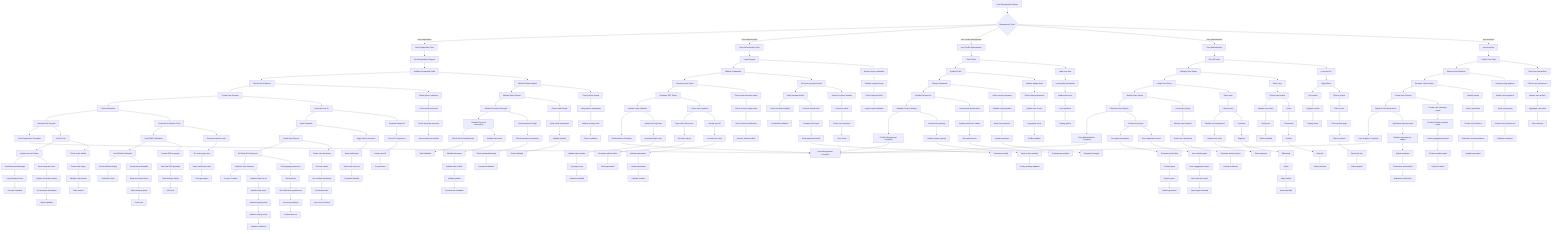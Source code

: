 %% User Management System
%% View at https://mermaid.live
flowchart TD
  A[User Management System] --> B{Management Type?}
  B -->|User Registration| C[User Registration Flow]
  B -->|User Authentication| D[User Authentication Flow]
  B -->|User Profile Management| E[User Profile Management]
  B -->|User Administration| F[User Administration]
  B -->|User Analytics| G[User Analytics]
  
  %% User Registration Flow
  C --> C1[User Registration Request]
  C1 --> C2[Validate Registration Data]
  C2 --> C3[Check User Existence]
  C3 --> C4[Create User Account]
  C4 --> C5[Send Verification]
  C5 --> C6[Activate User Account]
  C6 --> C7[User Registration Complete]
  
  %% Registration Data Validation
  C2 --> C2A[Validate Phone Number]
  C2A --> C2B[Validate Email Format]
  C2B --> C2C[Validate Password Strength]
  C2C --> C2D[Validate Personal Information]
  C2D --> C2E[Check Data Completeness]
  C2E --> C2F[Data Validated]
  
  %% Phone Number Validation
  C2A --> C2A1[Check phone format]
  C2A1 --> C2A2[Verify phone uniqueness]
  C2A2 --> C2A3[Validate country code]
  C2A3 --> C2A4[Phone validated]
  
  %% Email Validation
  C2B --> C2B1[Check email format]
  C2B1 --> C2B2[Verify email uniqueness]
  C2B2 --> C2B3[Validate domain]
  C2B3 --> C2B4[Email validated]
  
  %% Password Validation
  C2C --> C2C1[Check password length]
  C2C1 --> C2C2[Check password complexity]
  C2C2 --> C2C3[Check password history]
  C2C3 --> C2C4[Password validated]
  
  %% Personal Information Validation
  C2D --> C2D1[Validate first name]
  C2D1 --> C2D2[Validate last name]
  C2D2 --> C2D3[Validate date of birth]
  C2D3 --> C2D4[Validate gender]
  C2D4 --> C2D5[Personal info validated]
  
  %% Check User Existence
  C3 --> C3A[Check phone existence]
  C3A --> C3B[Check email existence]
  C3B --> C3C[Check duplicate accounts]
  C3C --> C3D[User uniqueness verified]
  
  %% Create User Account
  C4 --> C4A[Generate User ID]
  C4A --> C4B[Hash Password]
  C4B --> C4C[Create User Record]
  C4C --> C4D[Set Default Preferences]
  C4D --> C4E[Initialize User Statistics]
  C4E --> C4F[Account Created]
  
  %% Generate User ID
  C4A --> C4A1[Generate unique ID]
  C4A1 --> C4A2[Check ID uniqueness]
  C4A2 --> C4A3[Assign user ID]
  C4A3 --> C4A4[ID generated]
  
  %% Hash Password
  C4B --> C4B1[Apply salt to password]
  C4B1 --> C4B2[Hash with bcrypt]
  C4B2 --> C4B3[Store hash securely]
  C4B3 --> C4B4[Password hashed]
  
  %% Create User Record
  C4C --> C4C1[Create user document]
  C4C1 --> C4C2[Set user status]
  C4C2 --> C4C3[Set creation timestamp]
  C4C3 --> C4C4[Set default roles]
  C4C4 --> C4C5[User record created]
  
  %% Set Default Preferences
  C4D --> C4D1[Set language preference]
  C4D1 --> C4D2[Set timezone]
  C4D2 --> C4D3[Set notification preferences]
  C4D3 --> C4D4[Set privacy settings]
  C4D4 --> C4D5[Preferences set]
  
  %% Initialize User Statistics
  C4E --> C4E1[Initialize order count]
  C4E1 --> C4E2[Initialize total spent]
  C4E2 --> C4E3[Initialize loyalty points]
  C4E3 --> C4E4[Initialize activity score]
  C4E4 --> C4E5[Statistics initialized]
  
  %% Send Verification
  C5 --> C5A[Generate Verification Code]
  C5A --> C5B[Send SMS Verification]
  C5B --> C5C[Send Email Verification]
  C5C --> C5D[Set Verification Expiry]
  C5D --> C5E[Verification Sent]
  
  %% Generate Verification Code
  C5A --> C5A1[Generate random code]
  C5A1 --> C5A2[Set code expiry time]
  C5A2 --> C5A3[Store verification data]
  C5A3 --> C5A4[Code generated]
  
  %% Send SMS Verification
  C5B --> C5B1[Format SMS message]
  C5B1 --> C5B2[Send via SMS gateway]
  C5B2 --> C5B3[Track delivery status]
  C5B3 --> C5B4[SMS sent]
  
  %% Send Email Verification
  C5C --> C5C1[Format email template]
  C5C1 --> C5C2[Send via email service]
  C5C2 --> C5C3[Track delivery status]
  C5C3 --> C5C4[Email sent]
  
  %% Activate User Account
  C6 --> C6A[Verify Code]
  C6A --> C6B[Update Account Status]
  C6B --> C6C[Send Welcome Message]
  C6C --> C6D[Log Activation Event]
  C6D --> C6E[Account Activated]
  
  %% Verify Code
  C6A --> C6A1[Check code validity]
  C6A1 --> C6A2[Check code expiry]
  C6A2 --> C6A3[Validate code format]
  C6A3 --> C6A4[Code verified]
  
  %% Update Account Status
  C6B --> C6B1[Set account as active]
  C6B1 --> C6B2[Update verification status]
  C6B2 --> C6B3[Set activation timestamp]
  C6B3 --> C6B4[Status updated]
  
  %% User Authentication Flow
  D --> D1[Login Request]
  D1 --> D2[Validate Credentials]
  D2 --> D3[Check Account Status]
  D3 --> D4[Generate JWT Token]
  D4 --> D5[Update Login Statistics]
  D5 --> D6[Authentication Complete]
  
  %% Login Request
  D1 --> D1A[Receive login credentials]
  D1A --> D1B[Validate request format]
  D1B --> D1C[Check required fields]
  D1C --> D1D[Login request validated]
  
  %% Validate Credentials
  D2 --> D2A[Find user by phone/email]
  D2A --> D2B[Verify password hash]
  D2B --> D2C[Check credential validity]
  D2C --> D2D[Credentials validated]
  
  %% Find User
  D2A --> D2A1[Search by phone number]
  D2A1 --> D2A2[Search by email]
  D2A2 --> D2A3[Check user existence]
  D2A3 --> D2A4[User found]
  
  %% Verify Password
  D2B --> D2B1[Retrieve stored hash]
  D2B1 --> D2B2[Compare with input]
  D2B2 --> D2B3[Verify password match]
  D2B3 --> D2B4[Password verified]
  
  %% Check Account Status
  D3 --> D3A[Check account active status]
  D3A --> D3B[Check account suspension]
  D3B --> D3C[Check account verification]
  D3C --> D3D[Account status verified]
  
  %% Generate JWT Token
  D4 --> D4A[Create token payload]
  D4A --> D4B[Sign token with secret]
  D4B --> D4C[Set token expiry]
  D4C --> D4D[Generate refresh token]
  D4D --> D4E[Token generated]
  
  %% Create Token Payload
  D4A --> D4A1[Include user ID]
  D4A1 --> D4A2[Include user roles]
  D4A2 --> D4A3[Include permissions]
  D4A3 --> D4A4[Include timestamp]
  D4A4 --> D4A5[Payload created]
  
  %% Update Login Statistics
  D5 --> D5A[Update last login time]
  D5A --> D5B[Increment login count]
  D5B --> D5C[Update login location]
  D5C --> D5D[Log login event]
  D5D --> D5E[Statistics updated]
  
  %% User Profile Management
  E --> E1[View Profile]
  E1 --> E2[Update Profile]
  E2 --> E3[Change Password]
  E3 --> E4[Update Preferences]
  E4 --> E5[Manage Privacy Settings]
  E5 --> E6[Profile Management Complete]
  
  %% View Profile
  E1 --> E1A[Load user data]
  E1A --> E1B[Load profile information]
  E1B --> E1C[Load preferences]
  E1C --> E1D[Load statistics]
  E1D --> E1E[Display profile]
  
  %% Update Profile
  E2 --> E2A[Validate update data]
  E2A --> E2B[Check data permissions]
  E2B --> E2C[Update user record]
  E2C --> E2D[Log update event]
  E2D --> E2E[Profile updated]
  
  %% Change Password
  E3 --> E3A[Verify current password]
  E3A --> E3B[Validate new password]
  E3B --> E3C[Hash new password]
  E3C --> E3D[Update password]
  E3D --> E3E[Password changed]
  
  %% Update Preferences
  E4 --> E4A[Load current preferences]
  E4A --> E4B[Update preference values]
  E4B --> E4C[Save preferences]
  E4C --> E4D[Preferences updated]
  
  %% Manage Privacy Settings
  E5 --> E5A[Load privacy settings]
  E5A --> E5B[Update privacy options]
  E5B --> E5C[Save privacy settings]
  E5C --> E5D[Privacy settings updated]
  
  %% User Administration
  F --> F1[View All Users]
  F1 --> F2[Manage User Status]
  F2 --> F3[Assign User Roles]
  F3 --> F4[Monitor User Activity]
  F4 --> F5[Generate User Reports]
  F5 --> F6[User Administration Complete]
  
  %% View All Users
  F1 --> F1A[Load user list]
  F1A --> F1B[Apply filters]
  F1B --> F1C[Sort results]
  F1C --> F1D[Paginate results]
  F1D --> F1E[Display users]
  
  %% User Filters
  F1B --> F1B1[Filter by status]
  F1B1 --> F1B2[Filter by role]
  F1B2 --> F1B3[Filter by date range]
  F1B3 --> F1B4[Filter by activity]
  F1B4 --> F1B5[Search by text]
  F1B5 --> F1B6[Filters applied]
  
  %% Manage User Status
  F2 --> F2A[Select user]
  F2A --> F2B[Choose new status]
  F2B --> F2C[Update user status]
  F2C --> F2D[Notify user]
  F2D --> F2E[Status updated]
  
  %% User Status Options
  F2B --> F2B1[Active]
  F2B1 --> F2B2[Suspended]
  F2B2 --> F2B3[Inactive]
  F2B3 --> F2B4[Banned]
  F2B4 --> F2B5[Status selected]
  
  %% Assign User Roles
  F3 --> F3A[Select user]
  F3A --> F3B[Choose roles]
  F3B --> F3C[Validate role assignment]
  F3C --> F3D[Update user roles]
  F3D --> F3E[Roles assigned]
  
  %% Role Options
  F3B --> F3B1[Customer]
  F3B1 --> F3B2[Engineer]
  F3B2 --> F3B3[Wholesale]
  F3B3 --> F3B4[Admin]
  F3B4 --> F3B5[Super Admin]
  F3B5 --> F3B6[Roles selected]
  
  %% Monitor User Activity
  F4 --> F4A[Track login activity]
  F4A --> F4B[Monitor user behavior]
  F4B --> F4C[Track user interactions]
  F4C --> F4D[Generate activity reports]
  F4D --> F4E[Activity monitored]
  
  %% Generate User Reports
  F5 --> F5A[Choose report type]
  F5A --> F5B[Set report parameters]
  F5B --> F5C[Generate report data]
  F5C --> F5D[Format report]
  F5D --> F5E[Export report]
  F5E --> F5F[Report generated]
  
  %% Report Types
  F5A --> F5A1[User registration report]
  F5A1 --> F5A2[User activity report]
  F5A2 --> F5A3[User engagement report]
  F5A3 --> F5A4[User retention report]
  F5A4 --> F5A5[Report type selected]
  
  %% User Analytics
  G --> G1[Collect User Data]
  G1 --> G2[Analyze User Behavior]
  G2 --> G3[Generate User Insights]
  G3 --> G4[Create User Reports]
  G4 --> G5[Optimize User Experience]
  G5 --> G6[User Analytics Complete]
  
  %% Collect User Data
  G1 --> G1A[Track user interactions]
  G1A --> G1B[Collect user preferences]
  G1B --> G1C[Monitor user activity]
  G1C --> G1D[Aggregate user data]
  G1D --> G1E[Data collected]
  
  %% Analyze User Behavior
  G2 --> G2A[Analyze usage patterns]
  G2A --> G2B[Identify user segments]
  G2B --> G2C[Track user journey]
  G2C --> G2D[Analyze user preferences]
  G2D --> G2E[Behavior analyzed]
  
  %% Generate User Insights
  G3 --> G3A[Identify trends]
  G3A --> G3B[Detect anomalies]
  G3B --> G3C[Predict user behavior]
  G3C --> G3D[Generate recommendations]
  G3D --> G3E[Insights generated]
  
  %% Create User Reports
  G4 --> G4A[Create user summary report]
  G4A --> G4B[Create behavior analysis report]
  G4B --> G4C[Create engagement report]
  G4C --> G4D[Create retention report]
  G4D --> G4E[Reports created]
  
  %% Optimize User Experience
  G5 --> G5A[Implement improvements]
  G5A --> G5B[Monitor improvement impact]
  G5B --> G5C[Adjust strategies]
  G5C --> G5D[Continuous optimization]
  G5D --> G5E[Experience optimized]
  
  %% End points
  C7 --> Z[User Management Complete]
  D6 --> Z
  E6 --> Z
  F6 --> Z
  G6 --> Z